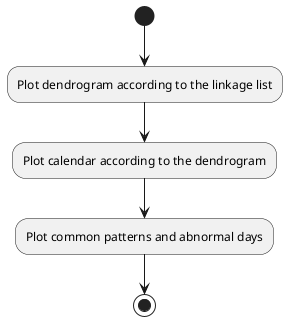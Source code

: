 @startuml
(*)  --> "Plot dendrogram according to the linkage list"
--> "Plot calendar according to the dendrogram"
--> "Plot common patterns and abnormal days"
-->(*)
@enduml
